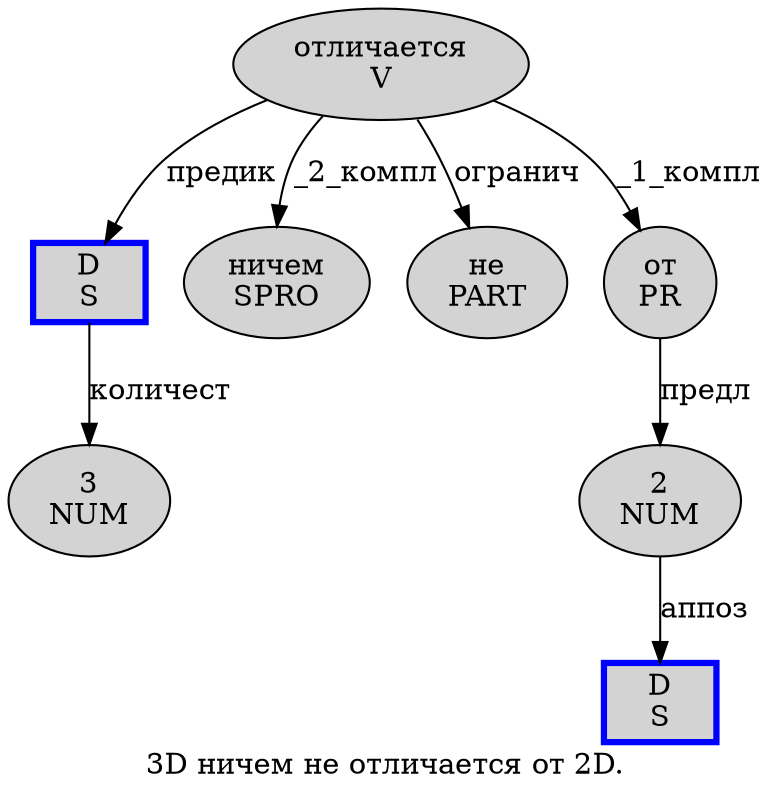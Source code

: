 digraph SENTENCE_5034 {
	graph [label="3D ничем не отличается от 2D."]
	node [style=filled]
		0 [label="3
NUM" color="" fillcolor=lightgray penwidth=1 shape=ellipse]
		1 [label="D
S" color=blue fillcolor=lightgray penwidth=3 shape=box]
		2 [label="ничем
SPRO" color="" fillcolor=lightgray penwidth=1 shape=ellipse]
		3 [label="не
PART" color="" fillcolor=lightgray penwidth=1 shape=ellipse]
		4 [label="отличается
V" color="" fillcolor=lightgray penwidth=1 shape=ellipse]
		5 [label="от
PR" color="" fillcolor=lightgray penwidth=1 shape=ellipse]
		6 [label="2
NUM" color="" fillcolor=lightgray penwidth=1 shape=ellipse]
		7 [label="D
S" color=blue fillcolor=lightgray penwidth=3 shape=box]
			6 -> 7 [label="аппоз"]
			1 -> 0 [label="количест"]
			5 -> 6 [label="предл"]
			4 -> 1 [label="предик"]
			4 -> 2 [label="_2_компл"]
			4 -> 3 [label="огранич"]
			4 -> 5 [label="_1_компл"]
}